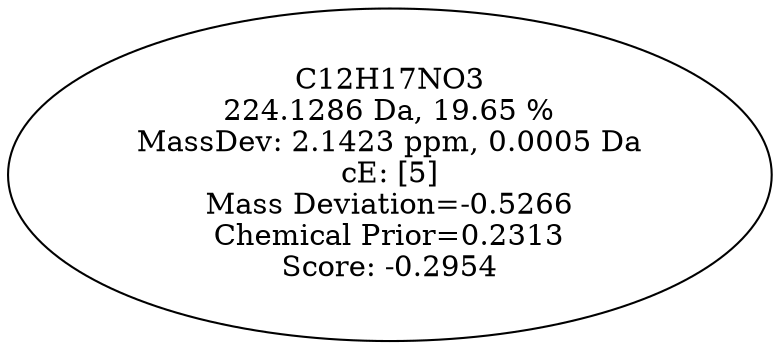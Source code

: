 strict digraph {
v1 [label="C12H17NO3\n224.1286 Da, 19.65 %\nMassDev: 2.1423 ppm, 0.0005 Da\ncE: [5]\nMass Deviation=-0.5266\nChemical Prior=0.2313\nScore: -0.2954"];
}